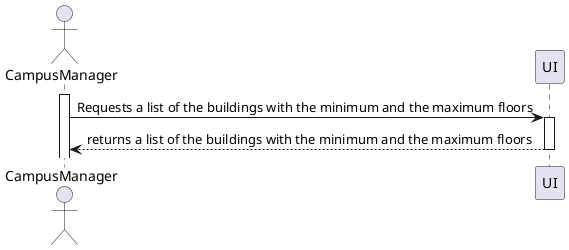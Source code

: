 @startuml
Actor CampusManager
activate CampusManager

CampusManager -> UI : Requests a list of the buildings with the minimum and the maximum floors
activate UI
UI --> CampusManager : returns a list of the buildings with the minimum and the maximum floors
deactivate UI

@enduml